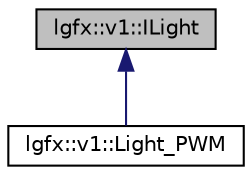 digraph "lgfx::v1::ILight"
{
 // LATEX_PDF_SIZE
  edge [fontname="Helvetica",fontsize="10",labelfontname="Helvetica",labelfontsize="10"];
  node [fontname="Helvetica",fontsize="10",shape=record];
  Node1 [label="lgfx::v1::ILight",height=0.2,width=0.4,color="black", fillcolor="grey75", style="filled", fontcolor="black",tooltip=" "];
  Node1 -> Node2 [dir="back",color="midnightblue",fontsize="10",style="solid",fontname="Helvetica"];
  Node2 [label="lgfx::v1::Light_PWM",height=0.2,width=0.4,color="black", fillcolor="white", style="filled",URL="$d1/d29/classlgfx_1_1v1_1_1Light__PWM.html",tooltip=" "];
}
